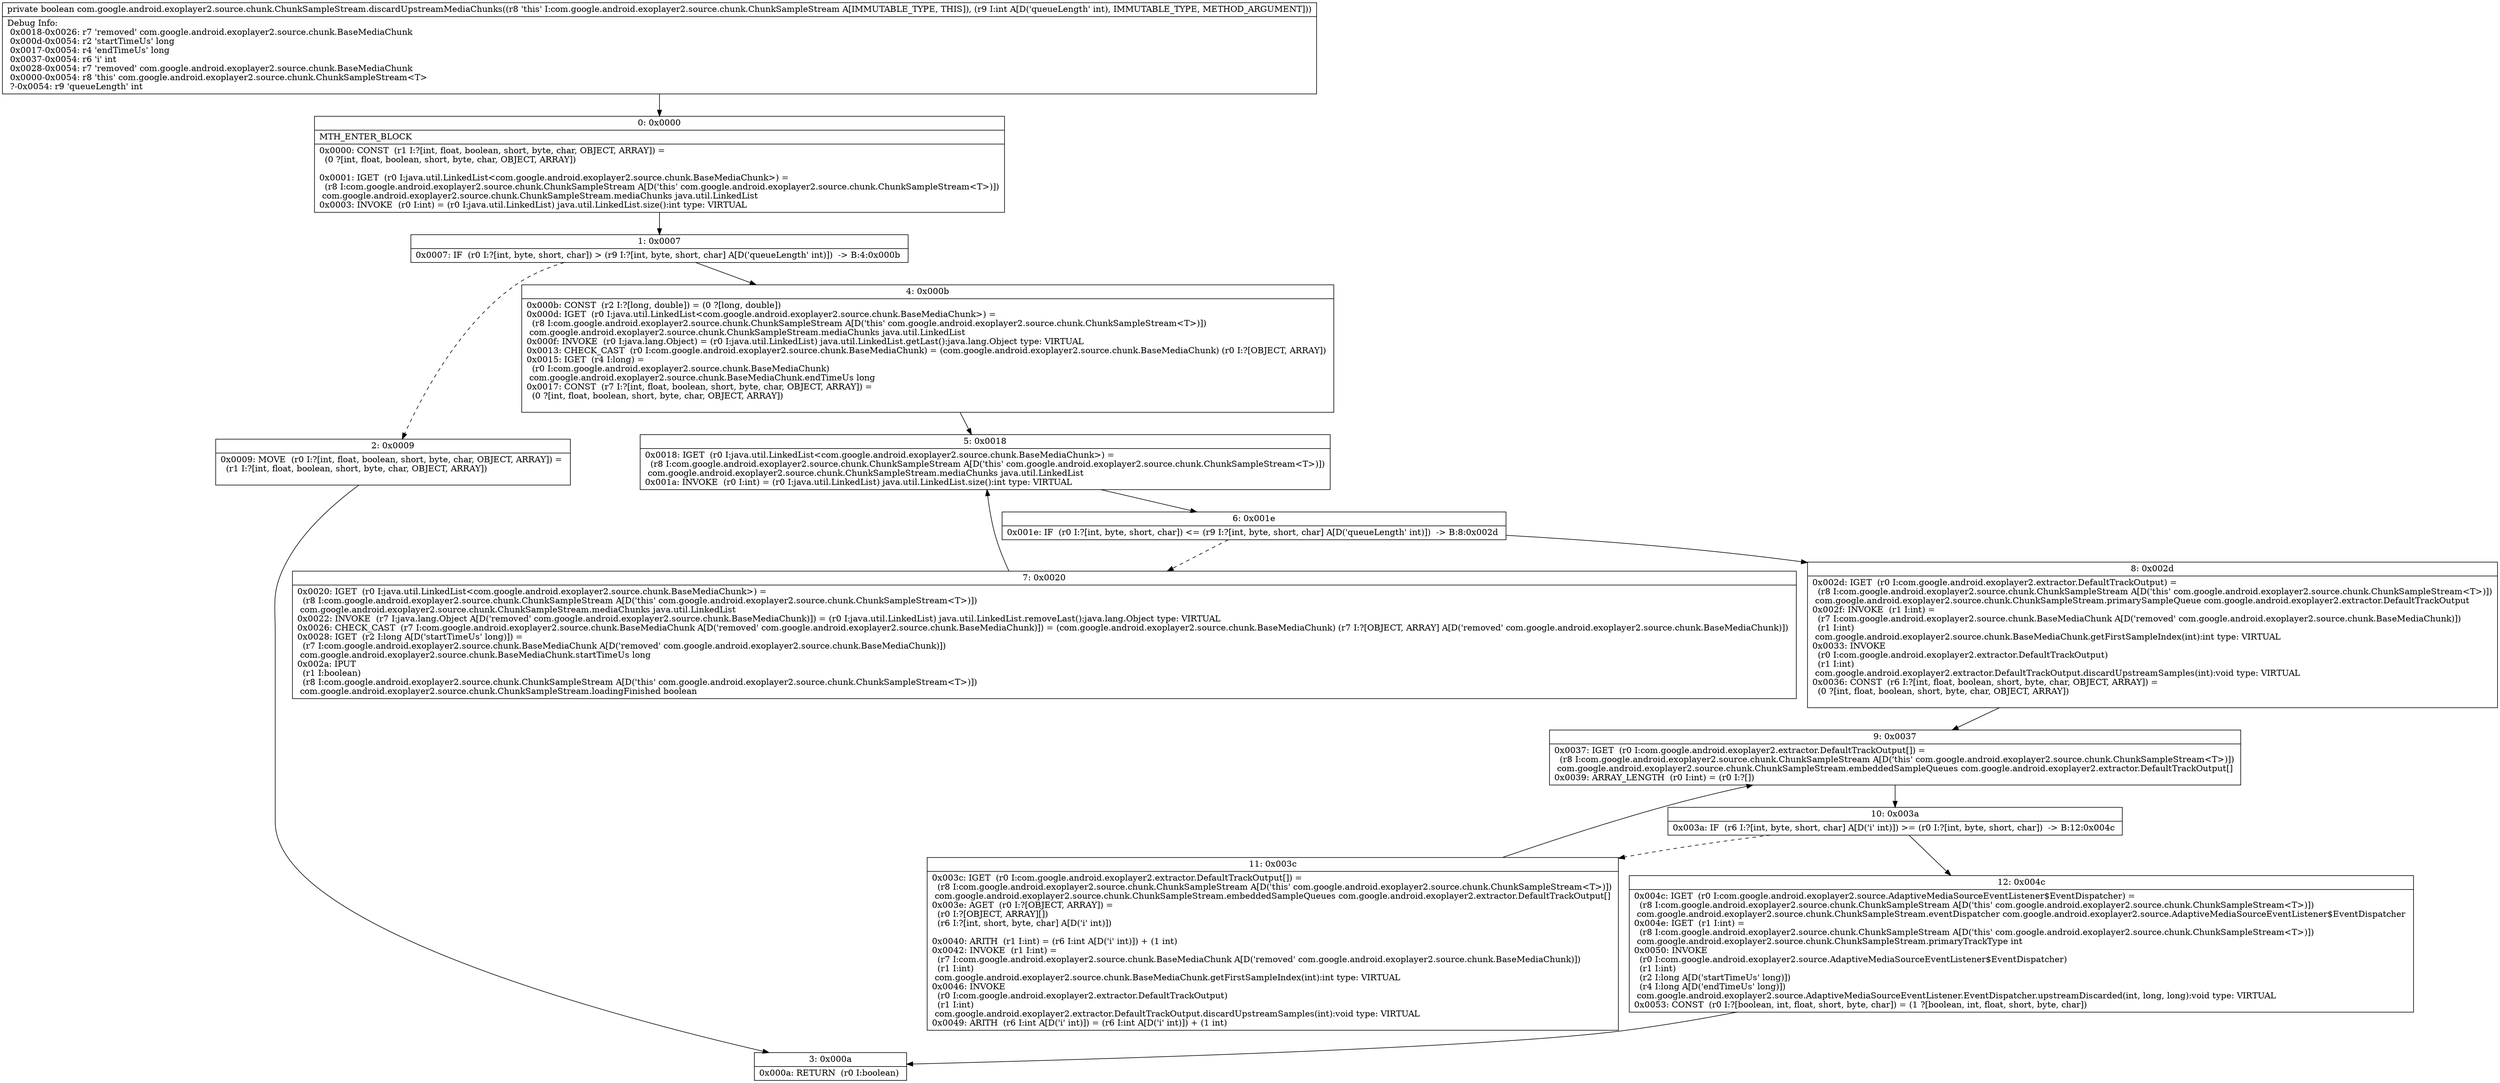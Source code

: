 digraph "CFG forcom.google.android.exoplayer2.source.chunk.ChunkSampleStream.discardUpstreamMediaChunks(I)Z" {
Node_0 [shape=record,label="{0\:\ 0x0000|MTH_ENTER_BLOCK\l|0x0000: CONST  (r1 I:?[int, float, boolean, short, byte, char, OBJECT, ARRAY]) = \l  (0 ?[int, float, boolean, short, byte, char, OBJECT, ARRAY])\l \l0x0001: IGET  (r0 I:java.util.LinkedList\<com.google.android.exoplayer2.source.chunk.BaseMediaChunk\>) = \l  (r8 I:com.google.android.exoplayer2.source.chunk.ChunkSampleStream A[D('this' com.google.android.exoplayer2.source.chunk.ChunkSampleStream\<T\>)])\l com.google.android.exoplayer2.source.chunk.ChunkSampleStream.mediaChunks java.util.LinkedList \l0x0003: INVOKE  (r0 I:int) = (r0 I:java.util.LinkedList) java.util.LinkedList.size():int type: VIRTUAL \l}"];
Node_1 [shape=record,label="{1\:\ 0x0007|0x0007: IF  (r0 I:?[int, byte, short, char]) \> (r9 I:?[int, byte, short, char] A[D('queueLength' int)])  \-\> B:4:0x000b \l}"];
Node_2 [shape=record,label="{2\:\ 0x0009|0x0009: MOVE  (r0 I:?[int, float, boolean, short, byte, char, OBJECT, ARRAY]) = \l  (r1 I:?[int, float, boolean, short, byte, char, OBJECT, ARRAY])\l \l}"];
Node_3 [shape=record,label="{3\:\ 0x000a|0x000a: RETURN  (r0 I:boolean) \l}"];
Node_4 [shape=record,label="{4\:\ 0x000b|0x000b: CONST  (r2 I:?[long, double]) = (0 ?[long, double]) \l0x000d: IGET  (r0 I:java.util.LinkedList\<com.google.android.exoplayer2.source.chunk.BaseMediaChunk\>) = \l  (r8 I:com.google.android.exoplayer2.source.chunk.ChunkSampleStream A[D('this' com.google.android.exoplayer2.source.chunk.ChunkSampleStream\<T\>)])\l com.google.android.exoplayer2.source.chunk.ChunkSampleStream.mediaChunks java.util.LinkedList \l0x000f: INVOKE  (r0 I:java.lang.Object) = (r0 I:java.util.LinkedList) java.util.LinkedList.getLast():java.lang.Object type: VIRTUAL \l0x0013: CHECK_CAST  (r0 I:com.google.android.exoplayer2.source.chunk.BaseMediaChunk) = (com.google.android.exoplayer2.source.chunk.BaseMediaChunk) (r0 I:?[OBJECT, ARRAY]) \l0x0015: IGET  (r4 I:long) = \l  (r0 I:com.google.android.exoplayer2.source.chunk.BaseMediaChunk)\l com.google.android.exoplayer2.source.chunk.BaseMediaChunk.endTimeUs long \l0x0017: CONST  (r7 I:?[int, float, boolean, short, byte, char, OBJECT, ARRAY]) = \l  (0 ?[int, float, boolean, short, byte, char, OBJECT, ARRAY])\l \l}"];
Node_5 [shape=record,label="{5\:\ 0x0018|0x0018: IGET  (r0 I:java.util.LinkedList\<com.google.android.exoplayer2.source.chunk.BaseMediaChunk\>) = \l  (r8 I:com.google.android.exoplayer2.source.chunk.ChunkSampleStream A[D('this' com.google.android.exoplayer2.source.chunk.ChunkSampleStream\<T\>)])\l com.google.android.exoplayer2.source.chunk.ChunkSampleStream.mediaChunks java.util.LinkedList \l0x001a: INVOKE  (r0 I:int) = (r0 I:java.util.LinkedList) java.util.LinkedList.size():int type: VIRTUAL \l}"];
Node_6 [shape=record,label="{6\:\ 0x001e|0x001e: IF  (r0 I:?[int, byte, short, char]) \<= (r9 I:?[int, byte, short, char] A[D('queueLength' int)])  \-\> B:8:0x002d \l}"];
Node_7 [shape=record,label="{7\:\ 0x0020|0x0020: IGET  (r0 I:java.util.LinkedList\<com.google.android.exoplayer2.source.chunk.BaseMediaChunk\>) = \l  (r8 I:com.google.android.exoplayer2.source.chunk.ChunkSampleStream A[D('this' com.google.android.exoplayer2.source.chunk.ChunkSampleStream\<T\>)])\l com.google.android.exoplayer2.source.chunk.ChunkSampleStream.mediaChunks java.util.LinkedList \l0x0022: INVOKE  (r7 I:java.lang.Object A[D('removed' com.google.android.exoplayer2.source.chunk.BaseMediaChunk)]) = (r0 I:java.util.LinkedList) java.util.LinkedList.removeLast():java.lang.Object type: VIRTUAL \l0x0026: CHECK_CAST  (r7 I:com.google.android.exoplayer2.source.chunk.BaseMediaChunk A[D('removed' com.google.android.exoplayer2.source.chunk.BaseMediaChunk)]) = (com.google.android.exoplayer2.source.chunk.BaseMediaChunk) (r7 I:?[OBJECT, ARRAY] A[D('removed' com.google.android.exoplayer2.source.chunk.BaseMediaChunk)]) \l0x0028: IGET  (r2 I:long A[D('startTimeUs' long)]) = \l  (r7 I:com.google.android.exoplayer2.source.chunk.BaseMediaChunk A[D('removed' com.google.android.exoplayer2.source.chunk.BaseMediaChunk)])\l com.google.android.exoplayer2.source.chunk.BaseMediaChunk.startTimeUs long \l0x002a: IPUT  \l  (r1 I:boolean)\l  (r8 I:com.google.android.exoplayer2.source.chunk.ChunkSampleStream A[D('this' com.google.android.exoplayer2.source.chunk.ChunkSampleStream\<T\>)])\l com.google.android.exoplayer2.source.chunk.ChunkSampleStream.loadingFinished boolean \l}"];
Node_8 [shape=record,label="{8\:\ 0x002d|0x002d: IGET  (r0 I:com.google.android.exoplayer2.extractor.DefaultTrackOutput) = \l  (r8 I:com.google.android.exoplayer2.source.chunk.ChunkSampleStream A[D('this' com.google.android.exoplayer2.source.chunk.ChunkSampleStream\<T\>)])\l com.google.android.exoplayer2.source.chunk.ChunkSampleStream.primarySampleQueue com.google.android.exoplayer2.extractor.DefaultTrackOutput \l0x002f: INVOKE  (r1 I:int) = \l  (r7 I:com.google.android.exoplayer2.source.chunk.BaseMediaChunk A[D('removed' com.google.android.exoplayer2.source.chunk.BaseMediaChunk)])\l  (r1 I:int)\l com.google.android.exoplayer2.source.chunk.BaseMediaChunk.getFirstSampleIndex(int):int type: VIRTUAL \l0x0033: INVOKE  \l  (r0 I:com.google.android.exoplayer2.extractor.DefaultTrackOutput)\l  (r1 I:int)\l com.google.android.exoplayer2.extractor.DefaultTrackOutput.discardUpstreamSamples(int):void type: VIRTUAL \l0x0036: CONST  (r6 I:?[int, float, boolean, short, byte, char, OBJECT, ARRAY]) = \l  (0 ?[int, float, boolean, short, byte, char, OBJECT, ARRAY])\l \l}"];
Node_9 [shape=record,label="{9\:\ 0x0037|0x0037: IGET  (r0 I:com.google.android.exoplayer2.extractor.DefaultTrackOutput[]) = \l  (r8 I:com.google.android.exoplayer2.source.chunk.ChunkSampleStream A[D('this' com.google.android.exoplayer2.source.chunk.ChunkSampleStream\<T\>)])\l com.google.android.exoplayer2.source.chunk.ChunkSampleStream.embeddedSampleQueues com.google.android.exoplayer2.extractor.DefaultTrackOutput[] \l0x0039: ARRAY_LENGTH  (r0 I:int) = (r0 I:?[]) \l}"];
Node_10 [shape=record,label="{10\:\ 0x003a|0x003a: IF  (r6 I:?[int, byte, short, char] A[D('i' int)]) \>= (r0 I:?[int, byte, short, char])  \-\> B:12:0x004c \l}"];
Node_11 [shape=record,label="{11\:\ 0x003c|0x003c: IGET  (r0 I:com.google.android.exoplayer2.extractor.DefaultTrackOutput[]) = \l  (r8 I:com.google.android.exoplayer2.source.chunk.ChunkSampleStream A[D('this' com.google.android.exoplayer2.source.chunk.ChunkSampleStream\<T\>)])\l com.google.android.exoplayer2.source.chunk.ChunkSampleStream.embeddedSampleQueues com.google.android.exoplayer2.extractor.DefaultTrackOutput[] \l0x003e: AGET  (r0 I:?[OBJECT, ARRAY]) = \l  (r0 I:?[OBJECT, ARRAY][])\l  (r6 I:?[int, short, byte, char] A[D('i' int)])\l \l0x0040: ARITH  (r1 I:int) = (r6 I:int A[D('i' int)]) + (1 int) \l0x0042: INVOKE  (r1 I:int) = \l  (r7 I:com.google.android.exoplayer2.source.chunk.BaseMediaChunk A[D('removed' com.google.android.exoplayer2.source.chunk.BaseMediaChunk)])\l  (r1 I:int)\l com.google.android.exoplayer2.source.chunk.BaseMediaChunk.getFirstSampleIndex(int):int type: VIRTUAL \l0x0046: INVOKE  \l  (r0 I:com.google.android.exoplayer2.extractor.DefaultTrackOutput)\l  (r1 I:int)\l com.google.android.exoplayer2.extractor.DefaultTrackOutput.discardUpstreamSamples(int):void type: VIRTUAL \l0x0049: ARITH  (r6 I:int A[D('i' int)]) = (r6 I:int A[D('i' int)]) + (1 int) \l}"];
Node_12 [shape=record,label="{12\:\ 0x004c|0x004c: IGET  (r0 I:com.google.android.exoplayer2.source.AdaptiveMediaSourceEventListener$EventDispatcher) = \l  (r8 I:com.google.android.exoplayer2.source.chunk.ChunkSampleStream A[D('this' com.google.android.exoplayer2.source.chunk.ChunkSampleStream\<T\>)])\l com.google.android.exoplayer2.source.chunk.ChunkSampleStream.eventDispatcher com.google.android.exoplayer2.source.AdaptiveMediaSourceEventListener$EventDispatcher \l0x004e: IGET  (r1 I:int) = \l  (r8 I:com.google.android.exoplayer2.source.chunk.ChunkSampleStream A[D('this' com.google.android.exoplayer2.source.chunk.ChunkSampleStream\<T\>)])\l com.google.android.exoplayer2.source.chunk.ChunkSampleStream.primaryTrackType int \l0x0050: INVOKE  \l  (r0 I:com.google.android.exoplayer2.source.AdaptiveMediaSourceEventListener$EventDispatcher)\l  (r1 I:int)\l  (r2 I:long A[D('startTimeUs' long)])\l  (r4 I:long A[D('endTimeUs' long)])\l com.google.android.exoplayer2.source.AdaptiveMediaSourceEventListener.EventDispatcher.upstreamDiscarded(int, long, long):void type: VIRTUAL \l0x0053: CONST  (r0 I:?[boolean, int, float, short, byte, char]) = (1 ?[boolean, int, float, short, byte, char]) \l}"];
MethodNode[shape=record,label="{private boolean com.google.android.exoplayer2.source.chunk.ChunkSampleStream.discardUpstreamMediaChunks((r8 'this' I:com.google.android.exoplayer2.source.chunk.ChunkSampleStream A[IMMUTABLE_TYPE, THIS]), (r9 I:int A[D('queueLength' int), IMMUTABLE_TYPE, METHOD_ARGUMENT]))  | Debug Info:\l  0x0018\-0x0026: r7 'removed' com.google.android.exoplayer2.source.chunk.BaseMediaChunk\l  0x000d\-0x0054: r2 'startTimeUs' long\l  0x0017\-0x0054: r4 'endTimeUs' long\l  0x0037\-0x0054: r6 'i' int\l  0x0028\-0x0054: r7 'removed' com.google.android.exoplayer2.source.chunk.BaseMediaChunk\l  0x0000\-0x0054: r8 'this' com.google.android.exoplayer2.source.chunk.ChunkSampleStream\<T\>\l  ?\-0x0054: r9 'queueLength' int\l}"];
MethodNode -> Node_0;
Node_0 -> Node_1;
Node_1 -> Node_2[style=dashed];
Node_1 -> Node_4;
Node_2 -> Node_3;
Node_4 -> Node_5;
Node_5 -> Node_6;
Node_6 -> Node_7[style=dashed];
Node_6 -> Node_8;
Node_7 -> Node_5;
Node_8 -> Node_9;
Node_9 -> Node_10;
Node_10 -> Node_11[style=dashed];
Node_10 -> Node_12;
Node_11 -> Node_9;
Node_12 -> Node_3;
}

